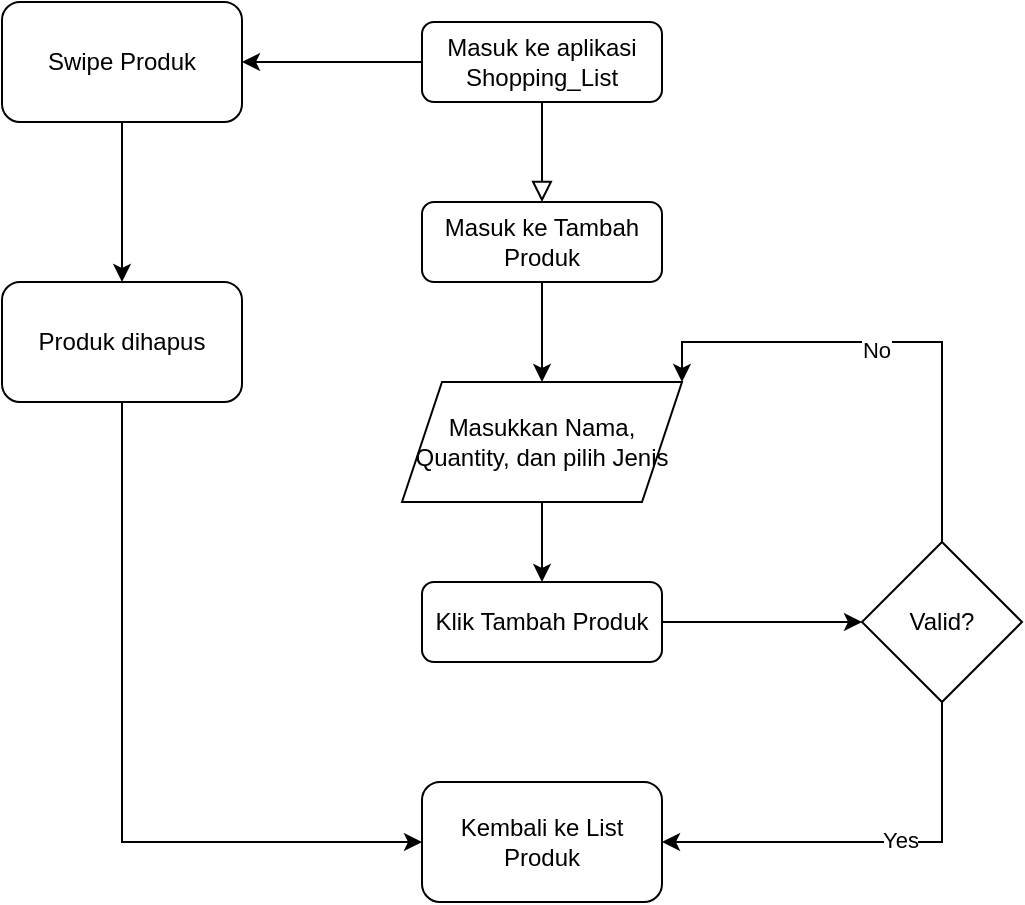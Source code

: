 <mxfile version="22.0.8" type="device">
  <diagram id="C5RBs43oDa-KdzZeNtuy" name="Page-1">
    <mxGraphModel dx="2100" dy="1132" grid="1" gridSize="10" guides="1" tooltips="1" connect="1" arrows="1" fold="1" page="1" pageScale="1" pageWidth="827" pageHeight="1169" math="0" shadow="0">
      <root>
        <mxCell id="WIyWlLk6GJQsqaUBKTNV-0" />
        <mxCell id="WIyWlLk6GJQsqaUBKTNV-1" parent="WIyWlLk6GJQsqaUBKTNV-0" />
        <mxCell id="WIyWlLk6GJQsqaUBKTNV-2" value="" style="rounded=0;html=1;jettySize=auto;orthogonalLoop=1;fontSize=11;endArrow=block;endFill=0;endSize=8;strokeWidth=1;shadow=0;labelBackgroundColor=none;edgeStyle=orthogonalEdgeStyle;" parent="WIyWlLk6GJQsqaUBKTNV-1" source="WIyWlLk6GJQsqaUBKTNV-3" edge="1">
          <mxGeometry relative="1" as="geometry">
            <mxPoint x="400" y="160" as="targetPoint" />
          </mxGeometry>
        </mxCell>
        <mxCell id="gtp8onC_074vJIgAZKaJ-17" value="" style="edgeStyle=orthogonalEdgeStyle;rounded=0;orthogonalLoop=1;jettySize=auto;html=1;" edge="1" parent="WIyWlLk6GJQsqaUBKTNV-1" source="WIyWlLk6GJQsqaUBKTNV-3" target="gtp8onC_074vJIgAZKaJ-16">
          <mxGeometry relative="1" as="geometry" />
        </mxCell>
        <mxCell id="WIyWlLk6GJQsqaUBKTNV-3" value="Masuk ke aplikasi Shopping_List" style="rounded=1;whiteSpace=wrap;html=1;fontSize=12;glass=0;strokeWidth=1;shadow=0;" parent="WIyWlLk6GJQsqaUBKTNV-1" vertex="1">
          <mxGeometry x="340" y="70" width="120" height="40" as="geometry" />
        </mxCell>
        <mxCell id="gtp8onC_074vJIgAZKaJ-3" style="edgeStyle=orthogonalEdgeStyle;rounded=0;orthogonalLoop=1;jettySize=auto;html=1;exitX=0.5;exitY=1;exitDx=0;exitDy=0;entryX=0.5;entryY=0;entryDx=0;entryDy=0;" edge="1" parent="WIyWlLk6GJQsqaUBKTNV-1" source="WIyWlLk6GJQsqaUBKTNV-7" target="gtp8onC_074vJIgAZKaJ-0">
          <mxGeometry relative="1" as="geometry" />
        </mxCell>
        <mxCell id="WIyWlLk6GJQsqaUBKTNV-7" value="Masuk ke Tambah Produk" style="rounded=1;whiteSpace=wrap;html=1;fontSize=12;glass=0;strokeWidth=1;shadow=0;" parent="WIyWlLk6GJQsqaUBKTNV-1" vertex="1">
          <mxGeometry x="340" y="160" width="120" height="40" as="geometry" />
        </mxCell>
        <mxCell id="gtp8onC_074vJIgAZKaJ-9" style="edgeStyle=orthogonalEdgeStyle;rounded=0;orthogonalLoop=1;jettySize=auto;html=1;exitX=0.5;exitY=1;exitDx=0;exitDy=0;" edge="1" parent="WIyWlLk6GJQsqaUBKTNV-1" source="gtp8onC_074vJIgAZKaJ-0" target="gtp8onC_074vJIgAZKaJ-8">
          <mxGeometry relative="1" as="geometry" />
        </mxCell>
        <mxCell id="gtp8onC_074vJIgAZKaJ-0" value="Masukkan Nama, Quantity, dan pilih Jenis" style="shape=parallelogram;perimeter=parallelogramPerimeter;whiteSpace=wrap;html=1;fixedSize=1;" vertex="1" parent="WIyWlLk6GJQsqaUBKTNV-1">
          <mxGeometry x="330" y="250" width="140" height="60" as="geometry" />
        </mxCell>
        <mxCell id="gtp8onC_074vJIgAZKaJ-11" style="edgeStyle=orthogonalEdgeStyle;rounded=0;orthogonalLoop=1;jettySize=auto;html=1;exitX=0.5;exitY=0;exitDx=0;exitDy=0;entryX=1;entryY=0;entryDx=0;entryDy=0;" edge="1" parent="WIyWlLk6GJQsqaUBKTNV-1" source="gtp8onC_074vJIgAZKaJ-1" target="gtp8onC_074vJIgAZKaJ-0">
          <mxGeometry relative="1" as="geometry" />
        </mxCell>
        <mxCell id="gtp8onC_074vJIgAZKaJ-12" value="No" style="edgeLabel;html=1;align=center;verticalAlign=middle;resizable=0;points=[];" vertex="1" connectable="0" parent="gtp8onC_074vJIgAZKaJ-11">
          <mxGeometry x="0.066" y="4" relative="1" as="geometry">
            <mxPoint as="offset" />
          </mxGeometry>
        </mxCell>
        <mxCell id="gtp8onC_074vJIgAZKaJ-14" style="edgeStyle=orthogonalEdgeStyle;rounded=0;orthogonalLoop=1;jettySize=auto;html=1;exitX=0.5;exitY=1;exitDx=0;exitDy=0;entryX=1;entryY=0.5;entryDx=0;entryDy=0;" edge="1" parent="WIyWlLk6GJQsqaUBKTNV-1" source="gtp8onC_074vJIgAZKaJ-1" target="gtp8onC_074vJIgAZKaJ-13">
          <mxGeometry relative="1" as="geometry" />
        </mxCell>
        <mxCell id="gtp8onC_074vJIgAZKaJ-15" value="Yes" style="edgeLabel;html=1;align=center;verticalAlign=middle;resizable=0;points=[];" vertex="1" connectable="0" parent="gtp8onC_074vJIgAZKaJ-14">
          <mxGeometry x="-0.131" y="-1" relative="1" as="geometry">
            <mxPoint as="offset" />
          </mxGeometry>
        </mxCell>
        <mxCell id="gtp8onC_074vJIgAZKaJ-1" value="Valid?" style="rhombus;whiteSpace=wrap;html=1;" vertex="1" parent="WIyWlLk6GJQsqaUBKTNV-1">
          <mxGeometry x="560" y="330" width="80" height="80" as="geometry" />
        </mxCell>
        <mxCell id="gtp8onC_074vJIgAZKaJ-10" style="edgeStyle=orthogonalEdgeStyle;rounded=0;orthogonalLoop=1;jettySize=auto;html=1;exitX=1;exitY=0.5;exitDx=0;exitDy=0;entryX=0;entryY=0.5;entryDx=0;entryDy=0;" edge="1" parent="WIyWlLk6GJQsqaUBKTNV-1" source="gtp8onC_074vJIgAZKaJ-8" target="gtp8onC_074vJIgAZKaJ-1">
          <mxGeometry relative="1" as="geometry" />
        </mxCell>
        <mxCell id="gtp8onC_074vJIgAZKaJ-8" value="Klik Tambah Produk" style="rounded=1;whiteSpace=wrap;html=1;fontSize=12;glass=0;strokeWidth=1;shadow=0;" vertex="1" parent="WIyWlLk6GJQsqaUBKTNV-1">
          <mxGeometry x="340" y="350" width="120" height="40" as="geometry" />
        </mxCell>
        <mxCell id="gtp8onC_074vJIgAZKaJ-13" value="Kembali ke List Produk" style="rounded=1;whiteSpace=wrap;html=1;" vertex="1" parent="WIyWlLk6GJQsqaUBKTNV-1">
          <mxGeometry x="340" y="450" width="120" height="60" as="geometry" />
        </mxCell>
        <mxCell id="gtp8onC_074vJIgAZKaJ-19" value="" style="edgeStyle=orthogonalEdgeStyle;rounded=0;orthogonalLoop=1;jettySize=auto;html=1;" edge="1" parent="WIyWlLk6GJQsqaUBKTNV-1" source="gtp8onC_074vJIgAZKaJ-16" target="gtp8onC_074vJIgAZKaJ-18">
          <mxGeometry relative="1" as="geometry" />
        </mxCell>
        <mxCell id="gtp8onC_074vJIgAZKaJ-16" value="Swipe Produk" style="whiteSpace=wrap;html=1;rounded=1;glass=0;strokeWidth=1;shadow=0;" vertex="1" parent="WIyWlLk6GJQsqaUBKTNV-1">
          <mxGeometry x="130" y="60" width="120" height="60" as="geometry" />
        </mxCell>
        <mxCell id="gtp8onC_074vJIgAZKaJ-20" style="edgeStyle=orthogonalEdgeStyle;rounded=0;orthogonalLoop=1;jettySize=auto;html=1;exitX=0.5;exitY=1;exitDx=0;exitDy=0;entryX=0;entryY=0.5;entryDx=0;entryDy=0;" edge="1" parent="WIyWlLk6GJQsqaUBKTNV-1" source="gtp8onC_074vJIgAZKaJ-18" target="gtp8onC_074vJIgAZKaJ-13">
          <mxGeometry relative="1" as="geometry" />
        </mxCell>
        <mxCell id="gtp8onC_074vJIgAZKaJ-18" value="Produk dihapus" style="whiteSpace=wrap;html=1;rounded=1;glass=0;strokeWidth=1;shadow=0;" vertex="1" parent="WIyWlLk6GJQsqaUBKTNV-1">
          <mxGeometry x="130" y="200" width="120" height="60" as="geometry" />
        </mxCell>
      </root>
    </mxGraphModel>
  </diagram>
</mxfile>
